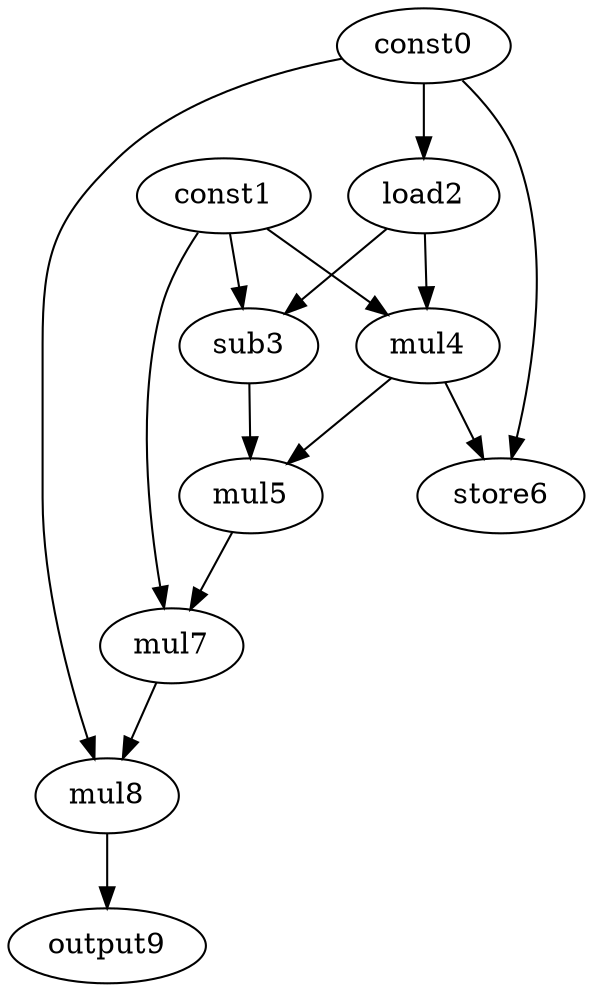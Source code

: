 digraph G { 
const0[opcode=const]; 
const1[opcode=const]; 
load2[opcode=load]; 
sub3[opcode=sub]; 
mul4[opcode=mul]; 
mul5[opcode=mul]; 
store6[opcode=store]; 
mul7[opcode=mul]; 
mul8[opcode=mul]; 
output9[opcode=output]; 
const0->load2[operand=0];
const1->sub3[operand=0];
load2->sub3[operand=1];
const1->mul4[operand=0];
load2->mul4[operand=1];
sub3->mul5[operand=0];
mul4->mul5[operand=1];
const0->store6[operand=0];
mul4->store6[operand=1];
const1->mul7[operand=0];
mul5->mul7[operand=1];
mul7->mul8[operand=0];
const0->mul8[operand=1];
mul8->output9[operand=0];
}

